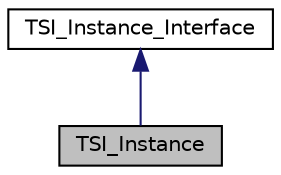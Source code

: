 digraph "TSI_Instance"
{
  edge [fontname="Helvetica",fontsize="10",labelfontname="Helvetica",labelfontsize="10"];
  node [fontname="Helvetica",fontsize="10",shape=record];
  Node2 [label="TSI_Instance",height=0.2,width=0.4,color="black", fillcolor="grey75", style="filled", fontcolor="black"];
  Node3 -> Node2 [dir="back",color="midnightblue",fontsize="10",style="solid",fontname="Helvetica"];
  Node3 [label="TSI_Instance_Interface",height=0.2,width=0.4,color="black", fillcolor="white", style="filled",URL="$d3/d7c/interface_t_s_i___client_1_1_models_1_1_t_s_i___instance___interface.html"];
}
